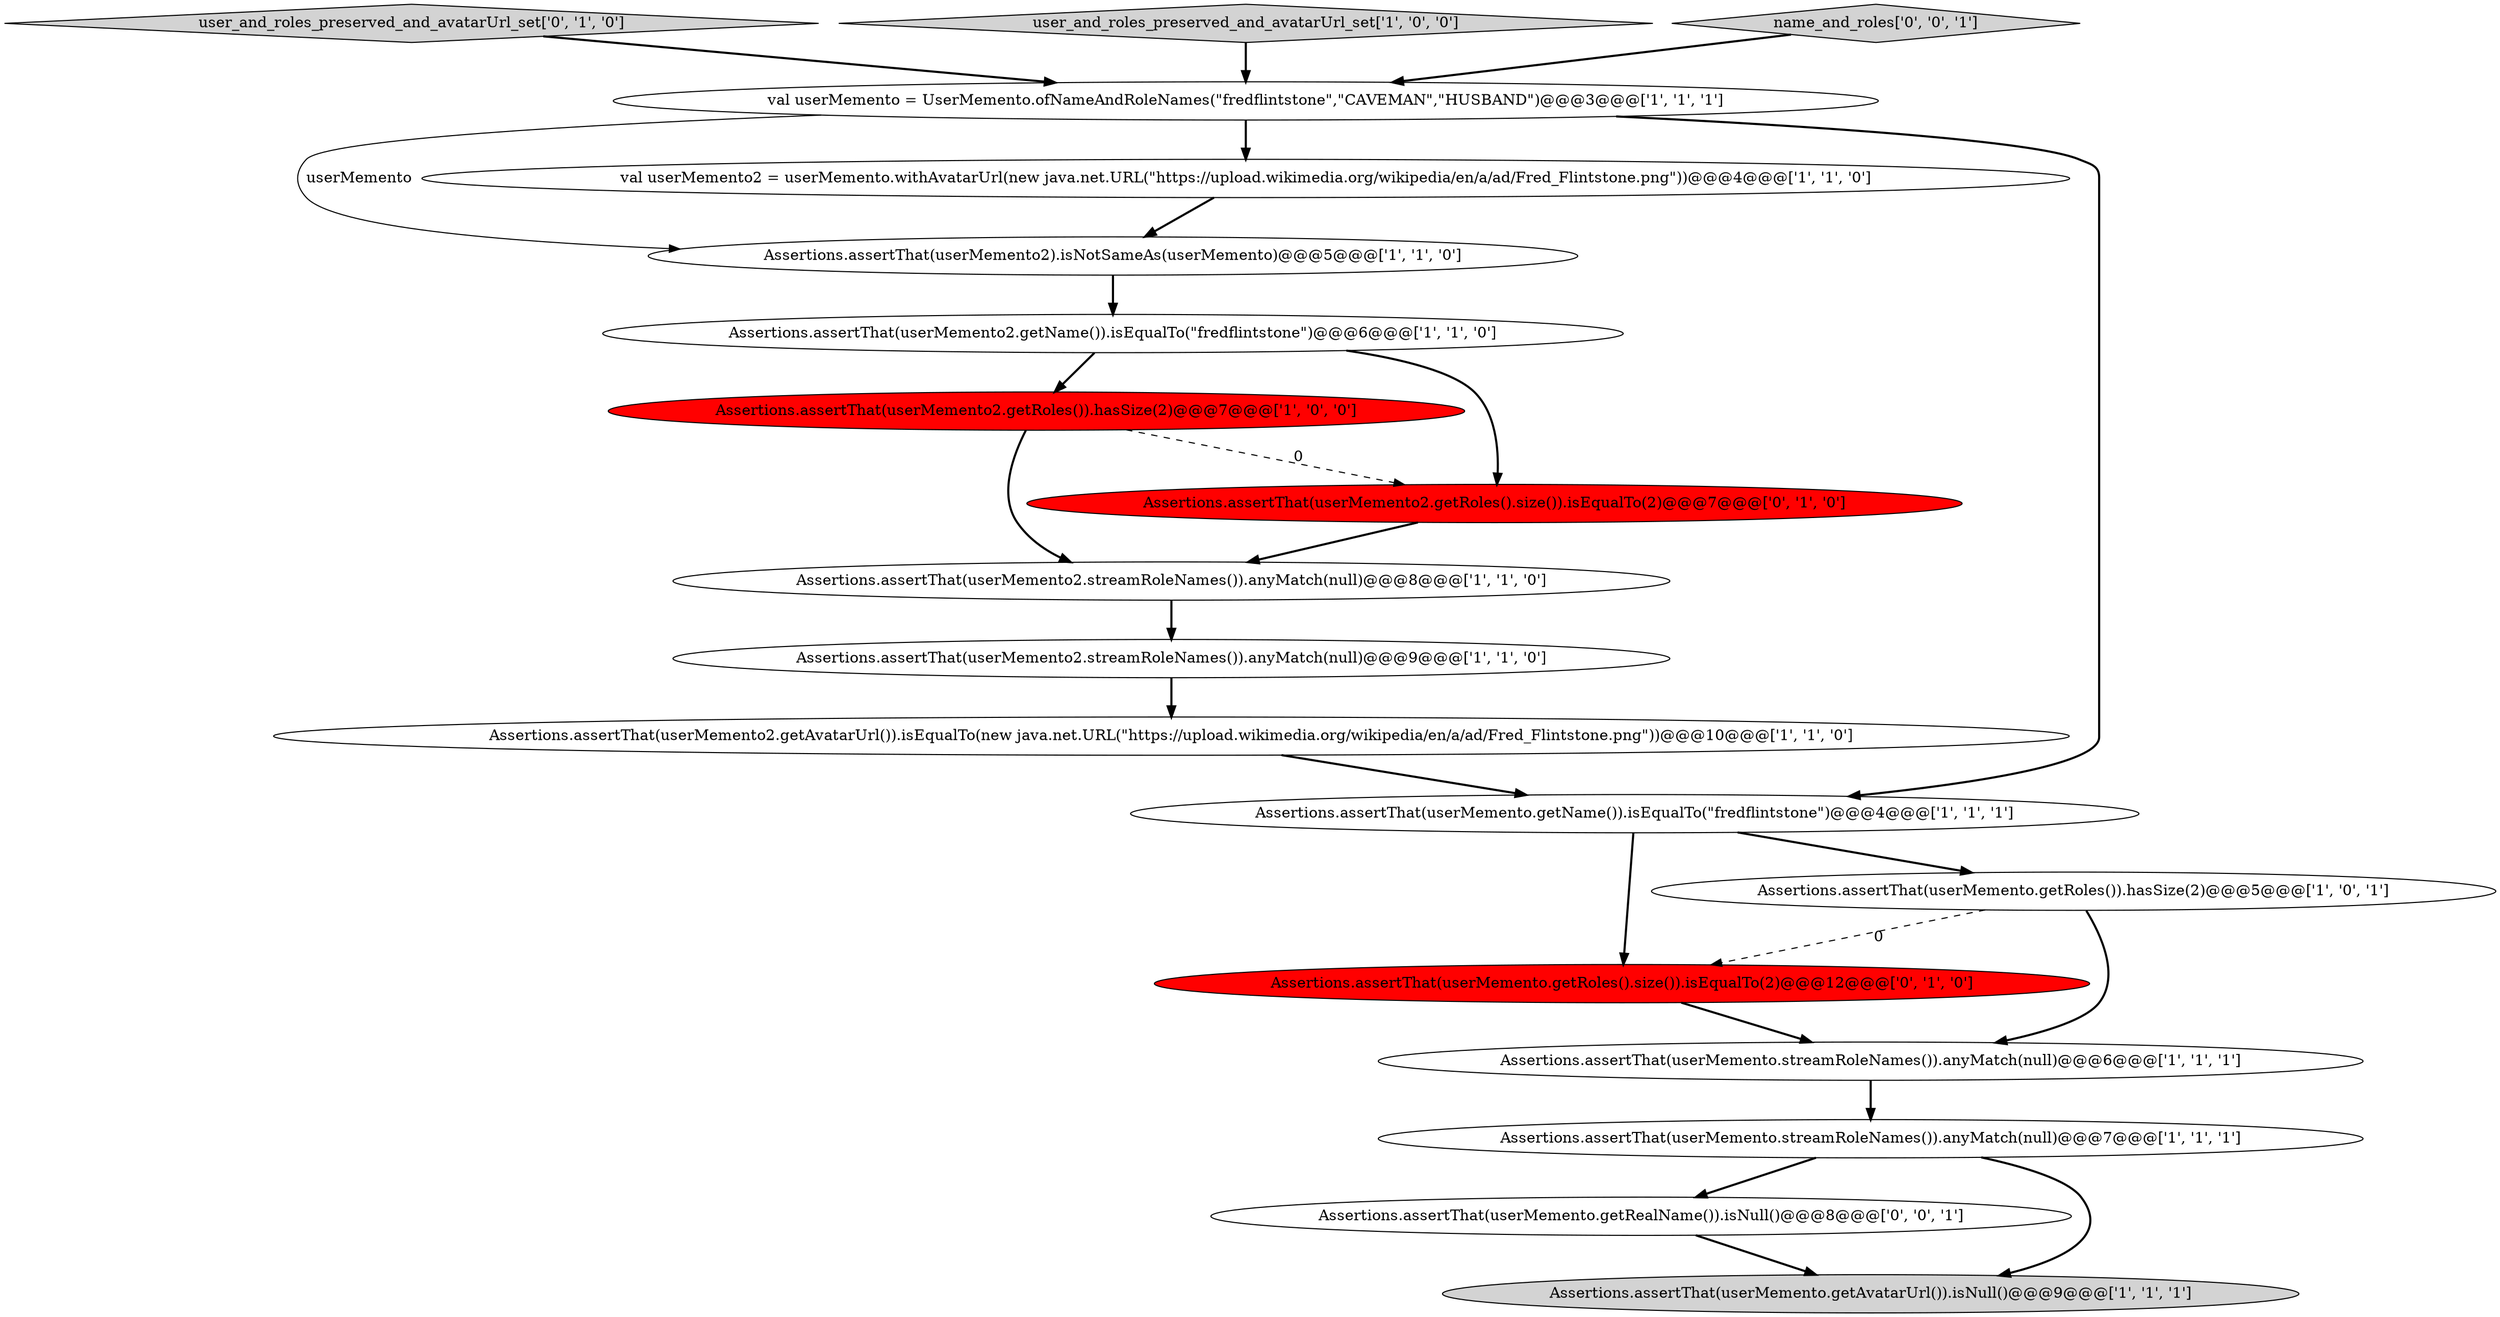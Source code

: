 digraph {
14 [style = filled, label = "Assertions.assertThat(userMemento.getRoles().size()).isEqualTo(2)@@@12@@@['0', '1', '0']", fillcolor = red, shape = ellipse image = "AAA1AAABBB2BBB"];
5 [style = filled, label = "Assertions.assertThat(userMemento.streamRoleNames()).anyMatch(null)@@@7@@@['1', '1', '1']", fillcolor = white, shape = ellipse image = "AAA0AAABBB1BBB"];
12 [style = filled, label = "Assertions.assertThat(userMemento2.streamRoleNames()).anyMatch(null)@@@8@@@['1', '1', '0']", fillcolor = white, shape = ellipse image = "AAA0AAABBB1BBB"];
2 [style = filled, label = "Assertions.assertThat(userMemento2).isNotSameAs(userMemento)@@@5@@@['1', '1', '0']", fillcolor = white, shape = ellipse image = "AAA0AAABBB1BBB"];
9 [style = filled, label = "Assertions.assertThat(userMemento2.getRoles()).hasSize(2)@@@7@@@['1', '0', '0']", fillcolor = red, shape = ellipse image = "AAA1AAABBB1BBB"];
15 [style = filled, label = "user_and_roles_preserved_and_avatarUrl_set['0', '1', '0']", fillcolor = lightgray, shape = diamond image = "AAA0AAABBB2BBB"];
1 [style = filled, label = "Assertions.assertThat(userMemento.streamRoleNames()).anyMatch(null)@@@6@@@['1', '1', '1']", fillcolor = white, shape = ellipse image = "AAA0AAABBB1BBB"];
6 [style = filled, label = "val userMemento2 = userMemento.withAvatarUrl(new java.net.URL(\"https://upload.wikimedia.org/wikipedia/en/a/ad/Fred_Flintstone.png\"))@@@4@@@['1', '1', '0']", fillcolor = white, shape = ellipse image = "AAA0AAABBB1BBB"];
3 [style = filled, label = "Assertions.assertThat(userMemento.getRoles()).hasSize(2)@@@5@@@['1', '0', '1']", fillcolor = white, shape = ellipse image = "AAA0AAABBB1BBB"];
7 [style = filled, label = "Assertions.assertThat(userMemento2.streamRoleNames()).anyMatch(null)@@@9@@@['1', '1', '0']", fillcolor = white, shape = ellipse image = "AAA0AAABBB1BBB"];
4 [style = filled, label = "user_and_roles_preserved_and_avatarUrl_set['1', '0', '0']", fillcolor = lightgray, shape = diamond image = "AAA0AAABBB1BBB"];
0 [style = filled, label = "Assertions.assertThat(userMemento2.getAvatarUrl()).isEqualTo(new java.net.URL(\"https://upload.wikimedia.org/wikipedia/en/a/ad/Fred_Flintstone.png\"))@@@10@@@['1', '1', '0']", fillcolor = white, shape = ellipse image = "AAA0AAABBB1BBB"];
10 [style = filled, label = "Assertions.assertThat(userMemento2.getName()).isEqualTo(\"fredflintstone\")@@@6@@@['1', '1', '0']", fillcolor = white, shape = ellipse image = "AAA0AAABBB1BBB"];
16 [style = filled, label = "Assertions.assertThat(userMemento2.getRoles().size()).isEqualTo(2)@@@7@@@['0', '1', '0']", fillcolor = red, shape = ellipse image = "AAA1AAABBB2BBB"];
8 [style = filled, label = "val userMemento = UserMemento.ofNameAndRoleNames(\"fredflintstone\",\"CAVEMAN\",\"HUSBAND\")@@@3@@@['1', '1', '1']", fillcolor = white, shape = ellipse image = "AAA0AAABBB1BBB"];
13 [style = filled, label = "Assertions.assertThat(userMemento.getName()).isEqualTo(\"fredflintstone\")@@@4@@@['1', '1', '1']", fillcolor = white, shape = ellipse image = "AAA0AAABBB1BBB"];
17 [style = filled, label = "name_and_roles['0', '0', '1']", fillcolor = lightgray, shape = diamond image = "AAA0AAABBB3BBB"];
18 [style = filled, label = "Assertions.assertThat(userMemento.getRealName()).isNull()@@@8@@@['0', '0', '1']", fillcolor = white, shape = ellipse image = "AAA0AAABBB3BBB"];
11 [style = filled, label = "Assertions.assertThat(userMemento.getAvatarUrl()).isNull()@@@9@@@['1', '1', '1']", fillcolor = lightgray, shape = ellipse image = "AAA0AAABBB1BBB"];
1->5 [style = bold, label=""];
17->8 [style = bold, label=""];
9->16 [style = dashed, label="0"];
0->13 [style = bold, label=""];
3->1 [style = bold, label=""];
18->11 [style = bold, label=""];
8->6 [style = bold, label=""];
7->0 [style = bold, label=""];
5->18 [style = bold, label=""];
2->10 [style = bold, label=""];
12->7 [style = bold, label=""];
14->1 [style = bold, label=""];
6->2 [style = bold, label=""];
13->3 [style = bold, label=""];
10->16 [style = bold, label=""];
8->2 [style = solid, label="userMemento"];
4->8 [style = bold, label=""];
10->9 [style = bold, label=""];
5->11 [style = bold, label=""];
9->12 [style = bold, label=""];
3->14 [style = dashed, label="0"];
16->12 [style = bold, label=""];
13->14 [style = bold, label=""];
15->8 [style = bold, label=""];
8->13 [style = bold, label=""];
}
